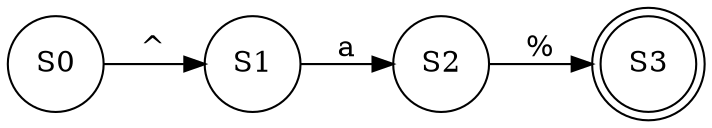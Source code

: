 digraph DFA {
    rankdir=LR;
    node [shape = doublecircle]; S3;
    node [shape = circle];
    "S0" -> "S1" [ label = "^" ];
    "S1" -> "S2" [ label = "a" ];
    "S2" -> "S3" [ label = "%" ];
}
